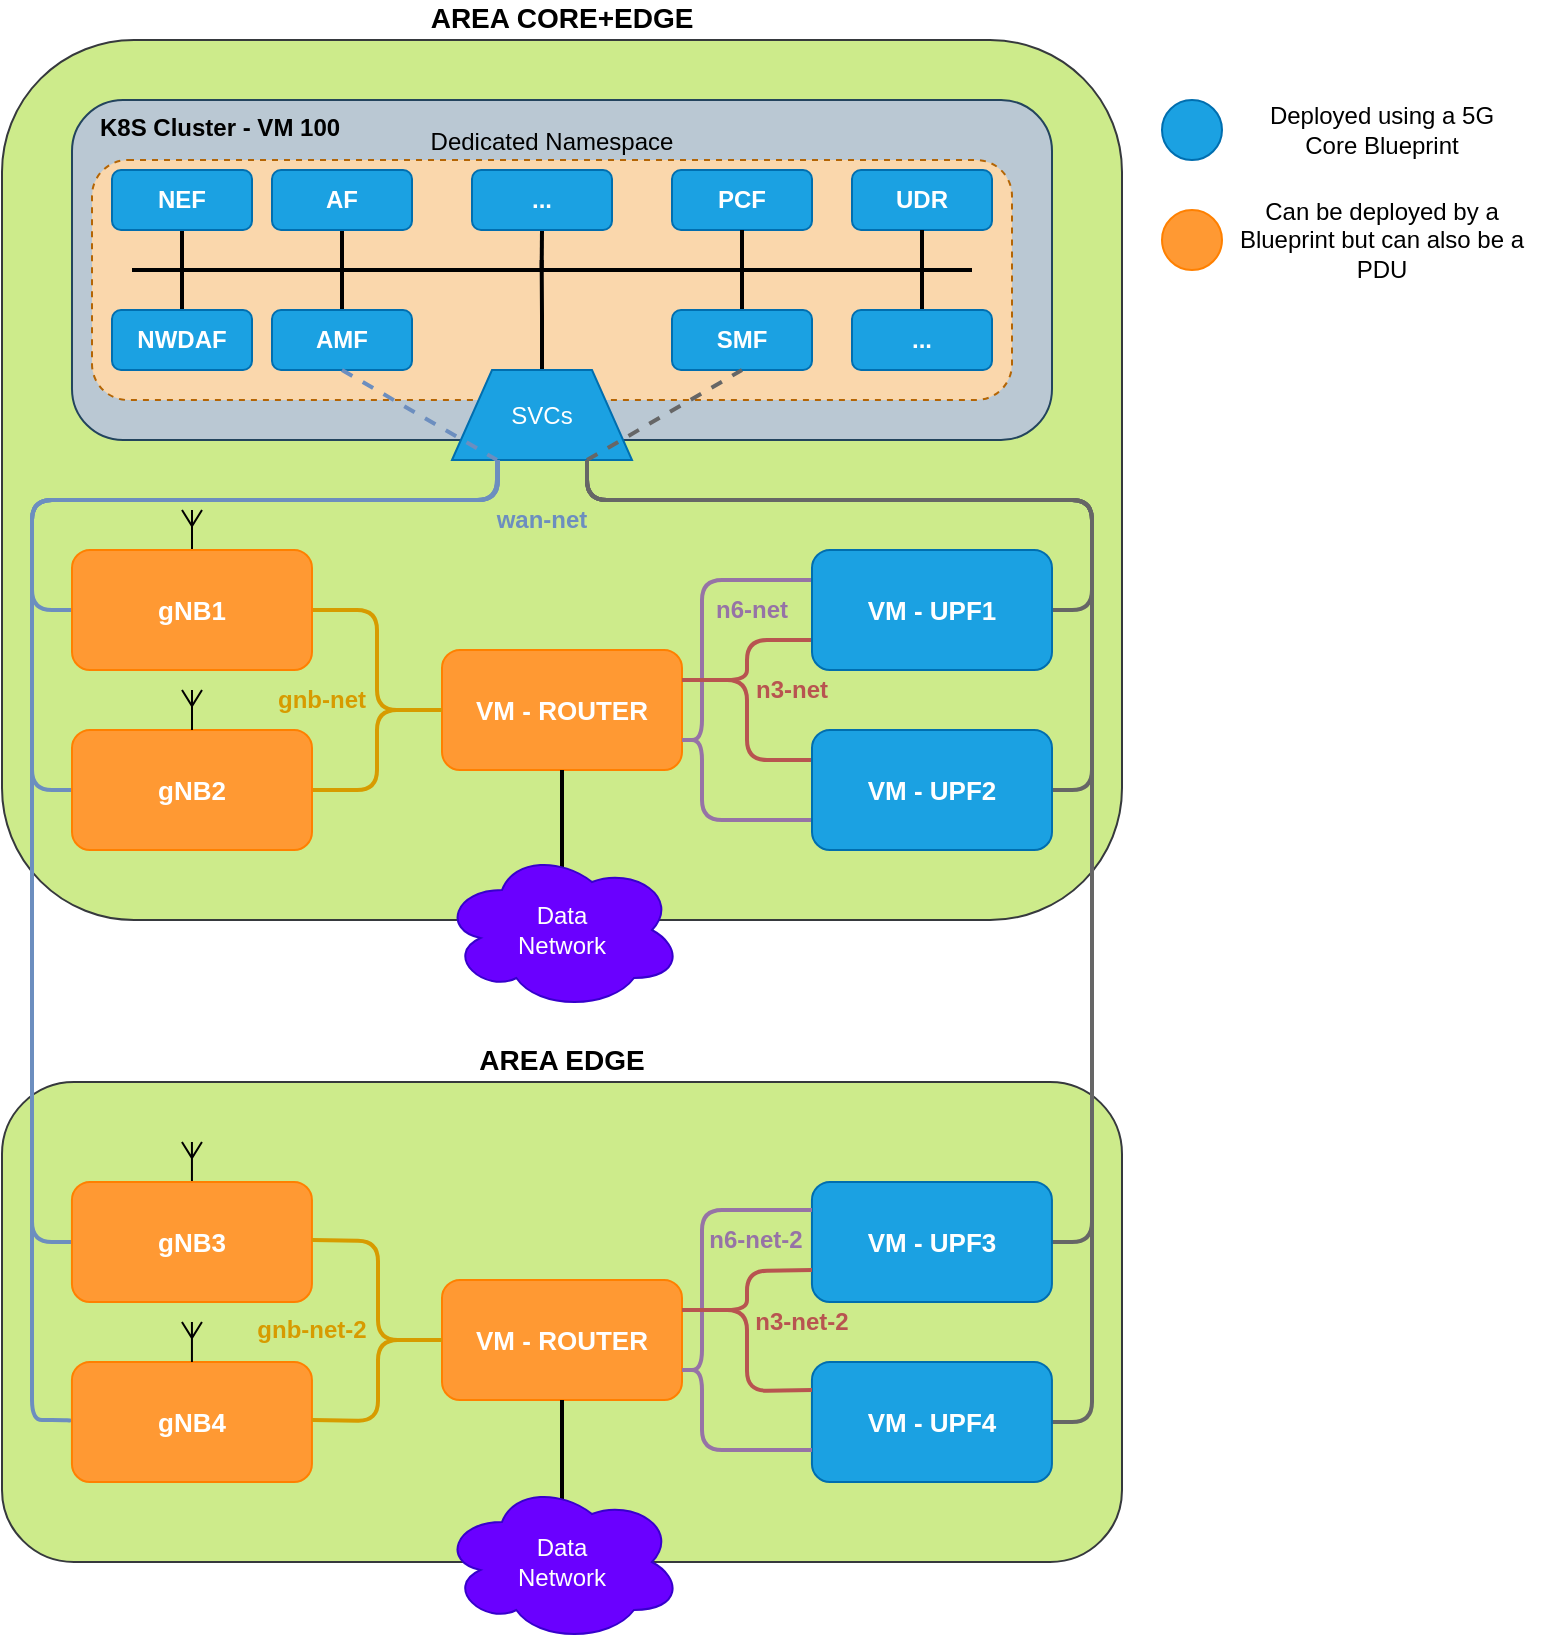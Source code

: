 <mxfile version="24.7.8">
  <diagram name="Pagina-1" id="DkjdMGbvdnh06ZyJEZMB">
    <mxGraphModel dx="1434" dy="836" grid="1" gridSize="10" guides="1" tooltips="1" connect="1" arrows="1" fold="1" page="1" pageScale="1" pageWidth="827" pageHeight="1169" math="0" shadow="0">
      <root>
        <mxCell id="0" />
        <mxCell id="1" parent="0" />
        <mxCell id="ShmfW8HLHr1TqPuR5eqe-1" value="&lt;b&gt;&lt;font style=&quot;font-size: 14px;&quot;&gt;AREA CORE+EDGE&lt;/font&gt;&lt;/b&gt;" style="rounded=1;whiteSpace=wrap;html=1;labelPosition=center;verticalLabelPosition=top;align=center;verticalAlign=bottom;fillColor=#cdeb8b;strokeColor=#36393d;" vertex="1" parent="1">
          <mxGeometry x="30" y="80" width="560" height="440" as="geometry" />
        </mxCell>
        <mxCell id="ShmfW8HLHr1TqPuR5eqe-2" value="&lt;b&gt;K8S Cluster - VM 100&lt;/b&gt;" style="rounded=1;whiteSpace=wrap;html=1;align=left;verticalAlign=top;spacingLeft=12;fillColor=#bac8d3;strokeColor=#23445d;" vertex="1" parent="1">
          <mxGeometry x="65" y="110" width="490" height="170" as="geometry" />
        </mxCell>
        <mxCell id="ShmfW8HLHr1TqPuR5eqe-3" value="Dedicated Namespace" style="rounded=1;whiteSpace=wrap;html=1;fillColor=#fad7ac;dashed=1;fillStyle=auto;shadow=0;glass=0;strokeColor=#b46504;horizontal=1;verticalAlign=bottom;align=center;labelPosition=center;verticalLabelPosition=top;" vertex="1" parent="1">
          <mxGeometry x="75" y="140" width="460" height="120" as="geometry" />
        </mxCell>
        <mxCell id="ShmfW8HLHr1TqPuR5eqe-4" value="" style="edgeStyle=orthogonalEdgeStyle;rounded=0;orthogonalLoop=1;jettySize=auto;html=1;endArrow=none;endFill=0;strokeWidth=2;fontStyle=1" edge="1" parent="1" source="ShmfW8HLHr1TqPuR5eqe-5" target="ShmfW8HLHr1TqPuR5eqe-12">
          <mxGeometry relative="1" as="geometry" />
        </mxCell>
        <mxCell id="ShmfW8HLHr1TqPuR5eqe-5" value="NEF" style="rounded=1;whiteSpace=wrap;html=1;fontStyle=1;fillColor=#1ba1e2;fontColor=#ffffff;strokeColor=#006EAF;" vertex="1" parent="1">
          <mxGeometry x="85" y="145" width="70" height="30" as="geometry" />
        </mxCell>
        <mxCell id="ShmfW8HLHr1TqPuR5eqe-6" value="" style="edgeStyle=orthogonalEdgeStyle;rounded=0;orthogonalLoop=1;jettySize=auto;html=1;endArrow=none;endFill=0;strokeWidth=2;fontStyle=1" edge="1" parent="1" source="ShmfW8HLHr1TqPuR5eqe-7" target="ShmfW8HLHr1TqPuR5eqe-13">
          <mxGeometry relative="1" as="geometry" />
        </mxCell>
        <mxCell id="ShmfW8HLHr1TqPuR5eqe-7" value="AF" style="rounded=1;whiteSpace=wrap;html=1;fontStyle=1;fillColor=#1ba1e2;fontColor=#ffffff;strokeColor=#006EAF;" vertex="1" parent="1">
          <mxGeometry x="165" y="145" width="70" height="30" as="geometry" />
        </mxCell>
        <mxCell id="ShmfW8HLHr1TqPuR5eqe-8" style="edgeStyle=orthogonalEdgeStyle;rounded=0;orthogonalLoop=1;jettySize=auto;html=1;exitX=0.5;exitY=1;exitDx=0;exitDy=0;endArrow=none;endFill=0;strokeWidth=2;fontStyle=1" edge="1" parent="1" source="ShmfW8HLHr1TqPuR5eqe-9">
          <mxGeometry relative="1" as="geometry">
            <mxPoint x="299.828" y="195" as="targetPoint" />
          </mxGeometry>
        </mxCell>
        <mxCell id="ShmfW8HLHr1TqPuR5eqe-9" value="..." style="rounded=1;whiteSpace=wrap;html=1;fontStyle=1;fillColor=#1ba1e2;fontColor=#ffffff;strokeColor=#006EAF;" vertex="1" parent="1">
          <mxGeometry x="265" y="145" width="70" height="30" as="geometry" />
        </mxCell>
        <mxCell id="ShmfW8HLHr1TqPuR5eqe-10" value="PCF" style="rounded=1;whiteSpace=wrap;html=1;fontStyle=1;fillColor=#1ba1e2;fontColor=#ffffff;strokeColor=#006EAF;" vertex="1" parent="1">
          <mxGeometry x="365" y="145" width="70" height="30" as="geometry" />
        </mxCell>
        <mxCell id="ShmfW8HLHr1TqPuR5eqe-11" value="UDR" style="rounded=1;whiteSpace=wrap;html=1;fontStyle=1;fillColor=#1ba1e2;fontColor=#ffffff;strokeColor=#006EAF;" vertex="1" parent="1">
          <mxGeometry x="455" y="145" width="70" height="30" as="geometry" />
        </mxCell>
        <mxCell id="ShmfW8HLHr1TqPuR5eqe-12" value="NWDAF" style="rounded=1;whiteSpace=wrap;html=1;fontStyle=1;fillColor=#1ba1e2;fontColor=#ffffff;strokeColor=#006EAF;" vertex="1" parent="1">
          <mxGeometry x="85" y="215" width="70" height="30" as="geometry" />
        </mxCell>
        <mxCell id="ShmfW8HLHr1TqPuR5eqe-13" value="AMF" style="rounded=1;whiteSpace=wrap;html=1;fontStyle=1;fillColor=#1ba1e2;fontColor=#ffffff;strokeColor=#006EAF;" vertex="1" parent="1">
          <mxGeometry x="165" y="215" width="70" height="30" as="geometry" />
        </mxCell>
        <mxCell id="ShmfW8HLHr1TqPuR5eqe-14" value="" style="edgeStyle=orthogonalEdgeStyle;rounded=0;orthogonalLoop=1;jettySize=auto;html=1;endArrow=none;endFill=0;strokeWidth=2;fontStyle=1" edge="1" parent="1" source="ShmfW8HLHr1TqPuR5eqe-15" target="ShmfW8HLHr1TqPuR5eqe-10">
          <mxGeometry relative="1" as="geometry" />
        </mxCell>
        <mxCell id="ShmfW8HLHr1TqPuR5eqe-15" value="SMF" style="rounded=1;whiteSpace=wrap;html=1;fontStyle=1;fillColor=#1ba1e2;fontColor=#ffffff;strokeColor=#006EAF;" vertex="1" parent="1">
          <mxGeometry x="365" y="215" width="70" height="30" as="geometry" />
        </mxCell>
        <mxCell id="ShmfW8HLHr1TqPuR5eqe-16" value="" style="edgeStyle=orthogonalEdgeStyle;rounded=0;orthogonalLoop=1;jettySize=auto;html=1;endArrow=none;endFill=0;strokeWidth=2;fontStyle=1" edge="1" parent="1" source="ShmfW8HLHr1TqPuR5eqe-17" target="ShmfW8HLHr1TqPuR5eqe-11">
          <mxGeometry relative="1" as="geometry" />
        </mxCell>
        <mxCell id="ShmfW8HLHr1TqPuR5eqe-17" value="..." style="rounded=1;whiteSpace=wrap;html=1;fontStyle=1;fillColor=#1ba1e2;fontColor=#ffffff;strokeColor=#006EAF;" vertex="1" parent="1">
          <mxGeometry x="455" y="215" width="70" height="30" as="geometry" />
        </mxCell>
        <mxCell id="ShmfW8HLHr1TqPuR5eqe-18" value="" style="endArrow=none;html=1;rounded=0;strokeWidth=2;fontStyle=1" edge="1" parent="1">
          <mxGeometry width="50" height="50" relative="1" as="geometry">
            <mxPoint x="95" y="195" as="sourcePoint" />
            <mxPoint x="515" y="195" as="targetPoint" />
          </mxGeometry>
        </mxCell>
        <mxCell id="ShmfW8HLHr1TqPuR5eqe-19" style="edgeStyle=orthogonalEdgeStyle;rounded=0;orthogonalLoop=1;jettySize=auto;html=1;exitX=0.5;exitY=0;exitDx=0;exitDy=0;endArrow=none;endFill=0;strokeWidth=2;" edge="1" parent="1" source="ShmfW8HLHr1TqPuR5eqe-21">
          <mxGeometry relative="1" as="geometry">
            <mxPoint x="299.828" y="190" as="targetPoint" />
          </mxGeometry>
        </mxCell>
        <mxCell id="ShmfW8HLHr1TqPuR5eqe-21" value="SVCs" style="shape=trapezoid;perimeter=trapezoidPerimeter;whiteSpace=wrap;html=1;fixedSize=1;fillColor=#1ba1e2;fontColor=#ffffff;strokeColor=#006EAF;" vertex="1" parent="1">
          <mxGeometry x="255" y="245" width="90" height="45" as="geometry" />
        </mxCell>
        <mxCell id="ShmfW8HLHr1TqPuR5eqe-22" value="" style="ellipse;whiteSpace=wrap;html=1;aspect=fixed;fillColor=#1ba1e2;fontColor=#ffffff;strokeColor=#006EAF;" vertex="1" parent="1">
          <mxGeometry x="610" y="110" width="30" height="30" as="geometry" />
        </mxCell>
        <mxCell id="ShmfW8HLHr1TqPuR5eqe-23" value="Deployed using a 5G Core Blueprint" style="text;html=1;align=center;verticalAlign=middle;whiteSpace=wrap;rounded=0;" vertex="1" parent="1">
          <mxGeometry x="650" y="112.5" width="140" height="25" as="geometry" />
        </mxCell>
        <mxCell id="ShmfW8HLHr1TqPuR5eqe-30" value="&lt;b&gt;&lt;font style=&quot;font-size: 14px;&quot;&gt;AREA EDGE&lt;/font&gt;&lt;/b&gt;" style="rounded=1;whiteSpace=wrap;html=1;labelPosition=center;verticalLabelPosition=top;align=center;verticalAlign=bottom;fillColor=#cdeb8b;strokeColor=#36393d;" vertex="1" parent="1">
          <mxGeometry x="30" y="601" width="560" height="240" as="geometry" />
        </mxCell>
        <mxCell id="ShmfW8HLHr1TqPuR5eqe-31" value="" style="verticalLabelPosition=bottom;shadow=0;dashed=0;align=center;html=1;verticalAlign=top;shape=mxgraph.electrical.radio.aerial_-_antenna_1;" vertex="1" parent="1">
          <mxGeometry x="120" y="315" width="10" height="20" as="geometry" />
        </mxCell>
        <mxCell id="ShmfW8HLHr1TqPuR5eqe-32" value="&lt;b style=&quot;font-size: 13px;&quot;&gt;&lt;font style=&quot;font-size: 13px;&quot;&gt;VM - ROUTER&lt;/font&gt;&lt;/b&gt;" style="rounded=1;whiteSpace=wrap;html=1;fillColor=#FF9933;fontColor=#ffffff;strokeColor=#FF8000;" vertex="1" parent="1">
          <mxGeometry x="250" y="385" width="120" height="60" as="geometry" />
        </mxCell>
        <mxCell id="ShmfW8HLHr1TqPuR5eqe-40" style="edgeStyle=orthogonalEdgeStyle;rounded=1;orthogonalLoop=1;jettySize=auto;html=1;exitX=0;exitY=0.25;exitDx=0;exitDy=0;entryX=1;entryY=0.75;entryDx=0;entryDy=0;endArrow=none;endFill=0;strokeWidth=2;fillColor=#e1d5e7;strokeColor=#9673a6;curved=0;" edge="1" parent="1" source="ShmfW8HLHr1TqPuR5eqe-33" target="ShmfW8HLHr1TqPuR5eqe-32">
          <mxGeometry relative="1" as="geometry">
            <Array as="points">
              <mxPoint x="380" y="350" />
              <mxPoint x="380" y="430" />
            </Array>
          </mxGeometry>
        </mxCell>
        <mxCell id="ShmfW8HLHr1TqPuR5eqe-43" style="edgeStyle=orthogonalEdgeStyle;rounded=1;orthogonalLoop=1;jettySize=auto;html=1;exitX=0;exitY=0.75;exitDx=0;exitDy=0;entryX=1;entryY=0.25;entryDx=0;entryDy=0;endArrow=none;endFill=0;strokeWidth=2;fillColor=#f8cecc;strokeColor=#b85450;curved=0;" edge="1" parent="1" source="ShmfW8HLHr1TqPuR5eqe-33" target="ShmfW8HLHr1TqPuR5eqe-32">
          <mxGeometry relative="1" as="geometry" />
        </mxCell>
        <mxCell id="ShmfW8HLHr1TqPuR5eqe-50" style="edgeStyle=orthogonalEdgeStyle;rounded=1;orthogonalLoop=1;jettySize=auto;html=1;exitX=1;exitY=0.5;exitDx=0;exitDy=0;entryX=0.75;entryY=1;entryDx=0;entryDy=0;fillColor=#f5f5f5;strokeColor=#666666;strokeWidth=2;endArrow=none;endFill=0;curved=0;" edge="1" parent="1" source="ShmfW8HLHr1TqPuR5eqe-33" target="ShmfW8HLHr1TqPuR5eqe-21">
          <mxGeometry relative="1" as="geometry">
            <Array as="points">
              <mxPoint x="575" y="365" />
              <mxPoint x="575" y="310" />
              <mxPoint x="323" y="310" />
            </Array>
          </mxGeometry>
        </mxCell>
        <mxCell id="ShmfW8HLHr1TqPuR5eqe-33" value="&lt;b style=&quot;font-size: 13px;&quot;&gt;&lt;font style=&quot;font-size: 13px;&quot;&gt;VM - UPF1&lt;/font&gt;&lt;/b&gt;" style="rounded=1;whiteSpace=wrap;html=1;fillColor=#1ba1e2;fontColor=#ffffff;strokeColor=#006EAF;" vertex="1" parent="1">
          <mxGeometry x="435" y="335" width="120" height="60" as="geometry" />
        </mxCell>
        <mxCell id="ShmfW8HLHr1TqPuR5eqe-41" style="edgeStyle=orthogonalEdgeStyle;rounded=1;orthogonalLoop=1;jettySize=auto;html=1;exitX=0;exitY=0.75;exitDx=0;exitDy=0;entryX=1;entryY=0.75;entryDx=0;entryDy=0;endArrow=none;endFill=0;strokeWidth=2;fillColor=#e1d5e7;strokeColor=#9673a6;curved=0;" edge="1" parent="1" source="ShmfW8HLHr1TqPuR5eqe-34" target="ShmfW8HLHr1TqPuR5eqe-32">
          <mxGeometry relative="1" as="geometry">
            <Array as="points">
              <mxPoint x="380" y="470" />
              <mxPoint x="380" y="430" />
            </Array>
          </mxGeometry>
        </mxCell>
        <mxCell id="ShmfW8HLHr1TqPuR5eqe-42" style="edgeStyle=orthogonalEdgeStyle;rounded=1;orthogonalLoop=1;jettySize=auto;html=1;exitX=0;exitY=0.25;exitDx=0;exitDy=0;entryX=1;entryY=0.25;entryDx=0;entryDy=0;endArrow=none;endFill=0;strokeWidth=2;fillColor=#f8cecc;strokeColor=#b85450;curved=0;" edge="1" parent="1" source="ShmfW8HLHr1TqPuR5eqe-34" target="ShmfW8HLHr1TqPuR5eqe-32">
          <mxGeometry relative="1" as="geometry" />
        </mxCell>
        <mxCell id="ShmfW8HLHr1TqPuR5eqe-51" style="edgeStyle=orthogonalEdgeStyle;rounded=1;orthogonalLoop=1;jettySize=auto;html=1;exitX=1;exitY=0.5;exitDx=0;exitDy=0;entryX=0.75;entryY=1;entryDx=0;entryDy=0;fillColor=#f5f5f5;strokeColor=#666666;strokeWidth=2;endArrow=none;endFill=0;curved=0;" edge="1" parent="1" source="ShmfW8HLHr1TqPuR5eqe-34" target="ShmfW8HLHr1TqPuR5eqe-21">
          <mxGeometry relative="1" as="geometry">
            <Array as="points">
              <mxPoint x="575" y="455" />
              <mxPoint x="575" y="310" />
              <mxPoint x="323" y="310" />
            </Array>
          </mxGeometry>
        </mxCell>
        <mxCell id="ShmfW8HLHr1TqPuR5eqe-34" value="&lt;b style=&quot;font-size: 13px;&quot;&gt;&lt;font style=&quot;font-size: 13px;&quot;&gt;VM - UPF2&lt;/font&gt;&lt;/b&gt;" style="rounded=1;whiteSpace=wrap;html=1;fillColor=#1ba1e2;fontColor=#ffffff;strokeColor=#006EAF;" vertex="1" parent="1">
          <mxGeometry x="435" y="425" width="120" height="60" as="geometry" />
        </mxCell>
        <mxCell id="ShmfW8HLHr1TqPuR5eqe-38" style="edgeStyle=orthogonalEdgeStyle;rounded=1;orthogonalLoop=1;jettySize=auto;html=1;exitX=1;exitY=0.5;exitDx=0;exitDy=0;entryX=0;entryY=0.5;entryDx=0;entryDy=0;endArrow=none;endFill=0;jumpSize=6;strokeWidth=2;fillColor=#ffe6cc;strokeColor=#d79b00;curved=0;" edge="1" parent="1" source="ShmfW8HLHr1TqPuR5eqe-35" target="ShmfW8HLHr1TqPuR5eqe-32">
          <mxGeometry relative="1" as="geometry" />
        </mxCell>
        <mxCell id="ShmfW8HLHr1TqPuR5eqe-48" style="edgeStyle=orthogonalEdgeStyle;rounded=1;orthogonalLoop=1;jettySize=auto;html=1;exitX=0;exitY=0.5;exitDx=0;exitDy=0;entryX=0.25;entryY=1;entryDx=0;entryDy=0;endArrow=none;endFill=0;strokeWidth=2;fillColor=#dae8fc;strokeColor=#6c8ebf;curved=0;" edge="1" parent="1" source="ShmfW8HLHr1TqPuR5eqe-35" target="ShmfW8HLHr1TqPuR5eqe-21">
          <mxGeometry relative="1" as="geometry">
            <Array as="points">
              <mxPoint x="45" y="365" />
              <mxPoint x="45" y="310" />
              <mxPoint x="278" y="310" />
              <mxPoint x="278" y="290" />
            </Array>
          </mxGeometry>
        </mxCell>
        <mxCell id="ShmfW8HLHr1TqPuR5eqe-35" value="&lt;b style=&quot;font-size: 13px;&quot;&gt;&lt;font style=&quot;font-size: 13px;&quot;&gt;gNB1&lt;/font&gt;&lt;/b&gt;" style="rounded=1;whiteSpace=wrap;html=1;fillColor=#FF9933;fontColor=#ffffff;strokeColor=#FF8000;gradientColor=none;glass=0;shadow=0;fillStyle=auto;gradientDirection=west;" vertex="1" parent="1">
          <mxGeometry x="65" y="335" width="120" height="60" as="geometry" />
        </mxCell>
        <mxCell id="ShmfW8HLHr1TqPuR5eqe-39" style="edgeStyle=orthogonalEdgeStyle;rounded=1;orthogonalLoop=1;jettySize=auto;html=1;exitX=1;exitY=0.5;exitDx=0;exitDy=0;entryX=0;entryY=0.5;entryDx=0;entryDy=0;endArrow=none;endFill=0;strokeWidth=2;fillColor=#ffe6cc;strokeColor=#d79b00;curved=0;" edge="1" parent="1" source="ShmfW8HLHr1TqPuR5eqe-36" target="ShmfW8HLHr1TqPuR5eqe-32">
          <mxGeometry relative="1" as="geometry" />
        </mxCell>
        <mxCell id="ShmfW8HLHr1TqPuR5eqe-49" style="edgeStyle=orthogonalEdgeStyle;rounded=1;orthogonalLoop=1;jettySize=auto;html=1;exitX=0;exitY=0.5;exitDx=0;exitDy=0;entryX=0.25;entryY=1;entryDx=0;entryDy=0;endArrow=none;endFill=0;strokeWidth=2;fillColor=#dae8fc;strokeColor=#6c8ebf;curved=0;" edge="1" parent="1" target="ShmfW8HLHr1TqPuR5eqe-21">
          <mxGeometry relative="1" as="geometry">
            <mxPoint x="65" y="455" as="sourcePoint" />
            <mxPoint x="300" y="290" as="targetPoint" />
            <Array as="points">
              <mxPoint x="45" y="455" />
              <mxPoint x="45" y="310" />
              <mxPoint x="278" y="310" />
              <mxPoint x="278" y="290" />
            </Array>
          </mxGeometry>
        </mxCell>
        <mxCell id="ShmfW8HLHr1TqPuR5eqe-36" value="&lt;b style=&quot;font-size: 13px;&quot;&gt;&lt;font style=&quot;font-size: 13px;&quot;&gt;gNB2&lt;/font&gt;&lt;/b&gt;" style="rounded=1;whiteSpace=wrap;html=1;fillColor=#FF9933;fontColor=#ffffff;strokeColor=#FF8000;gradientColor=none;glass=0;shadow=0;fillStyle=auto;gradientDirection=west;" vertex="1" parent="1">
          <mxGeometry x="65" y="425" width="120" height="60" as="geometry" />
        </mxCell>
        <mxCell id="ShmfW8HLHr1TqPuR5eqe-37" value="" style="verticalLabelPosition=bottom;shadow=0;dashed=0;align=center;html=1;verticalAlign=top;shape=mxgraph.electrical.radio.aerial_-_antenna_1;" vertex="1" parent="1">
          <mxGeometry x="120" y="405" width="10" height="20" as="geometry" />
        </mxCell>
        <mxCell id="ShmfW8HLHr1TqPuR5eqe-45" style="edgeStyle=orthogonalEdgeStyle;rounded=0;orthogonalLoop=1;jettySize=auto;html=1;exitX=0.5;exitY=1;exitDx=0;exitDy=0;entryX=0.5;entryY=0.188;entryDx=0;entryDy=0;entryPerimeter=0;strokeWidth=2;endArrow=none;endFill=0;" edge="1" parent="1" source="ShmfW8HLHr1TqPuR5eqe-32" target="ShmfW8HLHr1TqPuR5eqe-44">
          <mxGeometry relative="1" as="geometry" />
        </mxCell>
        <mxCell id="ShmfW8HLHr1TqPuR5eqe-44" value="Data&lt;div&gt;Network&lt;/div&gt;" style="ellipse;shape=cloud;whiteSpace=wrap;html=1;fillColor=#6a00ff;fontColor=#ffffff;strokeColor=#3700CC;" vertex="1" parent="1">
          <mxGeometry x="250" y="485" width="120" height="80" as="geometry" />
        </mxCell>
        <mxCell id="ShmfW8HLHr1TqPuR5eqe-53" value="" style="endArrow=none;dashed=1;html=1;rounded=0;entryX=0.25;entryY=1;entryDx=0;entryDy=0;exitX=0.5;exitY=1;exitDx=0;exitDy=0;strokeWidth=2;fillColor=#dae8fc;strokeColor=#6c8ebf;" edge="1" parent="1" source="ShmfW8HLHr1TqPuR5eqe-13" target="ShmfW8HLHr1TqPuR5eqe-21">
          <mxGeometry width="50" height="50" relative="1" as="geometry">
            <mxPoint x="240" y="290" as="sourcePoint" />
            <mxPoint x="290" y="240" as="targetPoint" />
          </mxGeometry>
        </mxCell>
        <mxCell id="ShmfW8HLHr1TqPuR5eqe-54" value="" style="endArrow=none;dashed=1;html=1;rounded=0;entryX=0.5;entryY=1;entryDx=0;entryDy=0;exitX=0.75;exitY=1;exitDx=0;exitDy=0;strokeWidth=2;fillColor=#f5f5f5;strokeColor=#666666;" edge="1" parent="1" source="ShmfW8HLHr1TqPuR5eqe-21" target="ShmfW8HLHr1TqPuR5eqe-15">
          <mxGeometry width="50" height="50" relative="1" as="geometry">
            <mxPoint x="240" y="290" as="sourcePoint" />
            <mxPoint x="290" y="240" as="targetPoint" />
          </mxGeometry>
        </mxCell>
        <mxCell id="ShmfW8HLHr1TqPuR5eqe-55" value="" style="verticalLabelPosition=bottom;shadow=0;dashed=0;align=center;html=1;verticalAlign=top;shape=mxgraph.electrical.radio.aerial_-_antenna_1;" vertex="1" parent="1">
          <mxGeometry x="119.97" y="631" width="10" height="20" as="geometry" />
        </mxCell>
        <mxCell id="ShmfW8HLHr1TqPuR5eqe-59" style="edgeStyle=orthogonalEdgeStyle;rounded=1;orthogonalLoop=1;jettySize=auto;html=1;exitX=1;exitY=0.5;exitDx=0;exitDy=0;fillColor=#f5f5f5;strokeColor=#666666;strokeWidth=2;endArrow=none;endFill=0;entryX=0.75;entryY=1;entryDx=0;entryDy=0;curved=0;" edge="1" parent="1" source="ShmfW8HLHr1TqPuR5eqe-60" target="ShmfW8HLHr1TqPuR5eqe-21">
          <mxGeometry relative="1" as="geometry">
            <mxPoint x="575" y="440" as="targetPoint" />
            <Array as="points">
              <mxPoint x="575" y="681" />
              <mxPoint x="575" y="310" />
              <mxPoint x="323" y="310" />
            </Array>
          </mxGeometry>
        </mxCell>
        <mxCell id="ShmfW8HLHr1TqPuR5eqe-60" value="&lt;b style=&quot;font-size: 13px;&quot;&gt;&lt;font style=&quot;font-size: 13px;&quot;&gt;VM - UPF3&lt;/font&gt;&lt;/b&gt;" style="rounded=1;whiteSpace=wrap;html=1;fillColor=#1ba1e2;fontColor=#ffffff;strokeColor=#006EAF;" vertex="1" parent="1">
          <mxGeometry x="434.97" y="651" width="120" height="60" as="geometry" />
        </mxCell>
        <mxCell id="ShmfW8HLHr1TqPuR5eqe-63" style="edgeStyle=orthogonalEdgeStyle;rounded=1;orthogonalLoop=1;jettySize=auto;html=1;exitX=1;exitY=0.5;exitDx=0;exitDy=0;fillColor=#f5f5f5;strokeColor=#666666;strokeWidth=2;endArrow=none;endFill=0;entryX=0.75;entryY=1;entryDx=0;entryDy=0;curved=0;" edge="1" parent="1" source="ShmfW8HLHr1TqPuR5eqe-64" target="ShmfW8HLHr1TqPuR5eqe-21">
          <mxGeometry relative="1" as="geometry">
            <mxPoint x="575" y="450" as="targetPoint" />
            <Array as="points">
              <mxPoint x="575" y="771" />
              <mxPoint x="575" y="310" />
              <mxPoint x="323" y="310" />
            </Array>
          </mxGeometry>
        </mxCell>
        <mxCell id="ShmfW8HLHr1TqPuR5eqe-64" value="&lt;b style=&quot;font-size: 13px;&quot;&gt;&lt;font style=&quot;font-size: 13px;&quot;&gt;VM - UPF4&lt;/font&gt;&lt;/b&gt;" style="rounded=1;whiteSpace=wrap;html=1;fillColor=#1ba1e2;fontColor=#ffffff;strokeColor=#006EAF;" vertex="1" parent="1">
          <mxGeometry x="434.97" y="741" width="120" height="60" as="geometry" />
        </mxCell>
        <mxCell id="ShmfW8HLHr1TqPuR5eqe-66" style="edgeStyle=orthogonalEdgeStyle;rounded=1;orthogonalLoop=1;jettySize=auto;html=1;exitX=0;exitY=0.5;exitDx=0;exitDy=0;endArrow=none;endFill=0;strokeWidth=2;fillColor=#dae8fc;strokeColor=#6c8ebf;entryX=0.25;entryY=1;entryDx=0;entryDy=0;curved=0;" edge="1" parent="1" source="ShmfW8HLHr1TqPuR5eqe-67" target="ShmfW8HLHr1TqPuR5eqe-21">
          <mxGeometry relative="1" as="geometry">
            <mxPoint x="45" y="450" as="targetPoint" />
            <Array as="points">
              <mxPoint x="45" y="681" />
              <mxPoint x="45" y="310" />
              <mxPoint x="277" y="310" />
            </Array>
          </mxGeometry>
        </mxCell>
        <mxCell id="ShmfW8HLHr1TqPuR5eqe-67" value="&lt;b style=&quot;font-size: 13px;&quot;&gt;&lt;font style=&quot;font-size: 13px;&quot;&gt;gNB3&lt;/font&gt;&lt;/b&gt;" style="rounded=1;whiteSpace=wrap;html=1;fillColor=#FF9933;fontColor=#ffffff;strokeColor=#FF8000;gradientColor=none;glass=0;shadow=0;fillStyle=auto;gradientDirection=west;" vertex="1" parent="1">
          <mxGeometry x="64.97" y="651" width="120" height="60" as="geometry" />
        </mxCell>
        <mxCell id="ShmfW8HLHr1TqPuR5eqe-69" style="edgeStyle=orthogonalEdgeStyle;rounded=1;orthogonalLoop=1;jettySize=auto;html=1;exitX=0;exitY=0.5;exitDx=0;exitDy=0;endArrow=none;endFill=0;strokeWidth=2;fillColor=#dae8fc;strokeColor=#6c8ebf;entryX=0.25;entryY=1;entryDx=0;entryDy=0;curved=0;" edge="1" parent="1" source="ShmfW8HLHr1TqPuR5eqe-70" target="ShmfW8HLHr1TqPuR5eqe-21">
          <mxGeometry relative="1" as="geometry">
            <mxPoint x="64.97" y="880" as="sourcePoint" />
            <mxPoint x="45" y="440" as="targetPoint" />
            <Array as="points">
              <mxPoint x="45" y="770" />
              <mxPoint x="45" y="310" />
              <mxPoint x="277" y="310" />
            </Array>
          </mxGeometry>
        </mxCell>
        <mxCell id="ShmfW8HLHr1TqPuR5eqe-70" value="&lt;b style=&quot;font-size: 13px;&quot;&gt;&lt;font style=&quot;font-size: 13px;&quot;&gt;gNB4&lt;/font&gt;&lt;/b&gt;" style="rounded=1;whiteSpace=wrap;html=1;fillColor=#FF9933;fontColor=#ffffff;strokeColor=#FF8000;gradientColor=none;glass=0;shadow=0;fillStyle=auto;gradientDirection=west;" vertex="1" parent="1">
          <mxGeometry x="64.97" y="741" width="120" height="60" as="geometry" />
        </mxCell>
        <mxCell id="ShmfW8HLHr1TqPuR5eqe-71" value="" style="verticalLabelPosition=bottom;shadow=0;dashed=0;align=center;html=1;verticalAlign=top;shape=mxgraph.electrical.radio.aerial_-_antenna_1;" vertex="1" parent="1">
          <mxGeometry x="119.97" y="721" width="10" height="20" as="geometry" />
        </mxCell>
        <mxCell id="ShmfW8HLHr1TqPuR5eqe-74" value="" style="ellipse;whiteSpace=wrap;html=1;aspect=fixed;fillColor=#ff9933;fontColor=#ffffff;strokeColor=#ff8000;" vertex="1" parent="1">
          <mxGeometry x="610" y="165" width="30" height="30" as="geometry" />
        </mxCell>
        <mxCell id="ShmfW8HLHr1TqPuR5eqe-75" value="Can be deployed by a Blueprint but can also be a PDU" style="text;html=1;align=center;verticalAlign=middle;whiteSpace=wrap;rounded=0;" vertex="1" parent="1">
          <mxGeometry x="640" y="157.5" width="160" height="45" as="geometry" />
        </mxCell>
        <mxCell id="ShmfW8HLHr1TqPuR5eqe-76" value="gnb-net" style="text;html=1;align=center;verticalAlign=middle;whiteSpace=wrap;rounded=0;fontColor=#d79b00;fontStyle=1" vertex="1" parent="1">
          <mxGeometry x="160" y="395" width="60" height="30" as="geometry" />
        </mxCell>
        <mxCell id="ShmfW8HLHr1TqPuR5eqe-77" value="n3-net" style="text;html=1;align=center;verticalAlign=middle;whiteSpace=wrap;rounded=0;fontColor=#b85450;fontStyle=1" vertex="1" parent="1">
          <mxGeometry x="395" y="390" width="60" height="30" as="geometry" />
        </mxCell>
        <mxCell id="ShmfW8HLHr1TqPuR5eqe-78" value="n6-net" style="text;html=1;align=center;verticalAlign=middle;whiteSpace=wrap;rounded=0;fontColor=#9673a6;fontStyle=1" vertex="1" parent="1">
          <mxGeometry x="375" y="350" width="60" height="30" as="geometry" />
        </mxCell>
        <mxCell id="ShmfW8HLHr1TqPuR5eqe-79" value="wan-net" style="text;html=1;align=center;verticalAlign=middle;whiteSpace=wrap;rounded=0;fontColor=#6c8ebf;fontStyle=1" vertex="1" parent="1">
          <mxGeometry x="270" y="305" width="60" height="30" as="geometry" />
        </mxCell>
        <mxCell id="ShmfW8HLHr1TqPuR5eqe-84" value="&lt;b style=&quot;font-size: 13px;&quot;&gt;&lt;font style=&quot;font-size: 13px;&quot;&gt;VM - ROUTER&lt;/font&gt;&lt;/b&gt;" style="rounded=1;whiteSpace=wrap;html=1;fillColor=#FF9933;fontColor=#ffffff;strokeColor=#FF8000;" vertex="1" parent="1">
          <mxGeometry x="250" y="700" width="120" height="60" as="geometry" />
        </mxCell>
        <mxCell id="ShmfW8HLHr1TqPuR5eqe-85" style="edgeStyle=orthogonalEdgeStyle;rounded=1;orthogonalLoop=1;jettySize=auto;html=1;exitX=0;exitY=0.25;exitDx=0;exitDy=0;entryX=1;entryY=0.75;entryDx=0;entryDy=0;endArrow=none;endFill=0;strokeWidth=2;fillColor=#e1d5e7;strokeColor=#9673a6;curved=0;" edge="1" parent="1" target="ShmfW8HLHr1TqPuR5eqe-84">
          <mxGeometry relative="1" as="geometry">
            <mxPoint x="435" y="665" as="sourcePoint" />
            <Array as="points">
              <mxPoint x="380" y="665" />
              <mxPoint x="380" y="745" />
            </Array>
          </mxGeometry>
        </mxCell>
        <mxCell id="ShmfW8HLHr1TqPuR5eqe-86" style="edgeStyle=orthogonalEdgeStyle;rounded=1;orthogonalLoop=1;jettySize=auto;html=1;exitX=0;exitY=0.75;exitDx=0;exitDy=0;entryX=1;entryY=0.25;entryDx=0;entryDy=0;endArrow=none;endFill=0;strokeWidth=2;fillColor=#f8cecc;strokeColor=#b85450;curved=0;" edge="1" parent="1" target="ShmfW8HLHr1TqPuR5eqe-84">
          <mxGeometry relative="1" as="geometry">
            <mxPoint x="435" y="695" as="sourcePoint" />
          </mxGeometry>
        </mxCell>
        <mxCell id="ShmfW8HLHr1TqPuR5eqe-87" style="edgeStyle=orthogonalEdgeStyle;rounded=1;orthogonalLoop=1;jettySize=auto;html=1;exitX=0;exitY=0.75;exitDx=0;exitDy=0;entryX=1;entryY=0.75;entryDx=0;entryDy=0;endArrow=none;endFill=0;strokeWidth=2;fillColor=#e1d5e7;strokeColor=#9673a6;curved=0;" edge="1" parent="1" target="ShmfW8HLHr1TqPuR5eqe-84">
          <mxGeometry relative="1" as="geometry">
            <mxPoint x="435" y="785" as="sourcePoint" />
            <Array as="points">
              <mxPoint x="380" y="785" />
              <mxPoint x="380" y="745" />
            </Array>
          </mxGeometry>
        </mxCell>
        <mxCell id="ShmfW8HLHr1TqPuR5eqe-88" style="edgeStyle=orthogonalEdgeStyle;rounded=1;orthogonalLoop=1;jettySize=auto;html=1;exitX=0;exitY=0.25;exitDx=0;exitDy=0;entryX=1;entryY=0.25;entryDx=0;entryDy=0;endArrow=none;endFill=0;strokeWidth=2;fillColor=#f8cecc;strokeColor=#b85450;curved=0;" edge="1" parent="1" target="ShmfW8HLHr1TqPuR5eqe-84">
          <mxGeometry relative="1" as="geometry">
            <mxPoint x="435" y="755" as="sourcePoint" />
          </mxGeometry>
        </mxCell>
        <mxCell id="ShmfW8HLHr1TqPuR5eqe-89" style="edgeStyle=orthogonalEdgeStyle;rounded=1;orthogonalLoop=1;jettySize=auto;html=1;exitX=1;exitY=0.5;exitDx=0;exitDy=0;entryX=0;entryY=0.5;entryDx=0;entryDy=0;endArrow=none;endFill=0;jumpSize=6;strokeWidth=2;fillColor=#ffe6cc;strokeColor=#d79b00;curved=0;" edge="1" parent="1" target="ShmfW8HLHr1TqPuR5eqe-84">
          <mxGeometry relative="1" as="geometry">
            <mxPoint x="185" y="680" as="sourcePoint" />
          </mxGeometry>
        </mxCell>
        <mxCell id="ShmfW8HLHr1TqPuR5eqe-90" style="edgeStyle=orthogonalEdgeStyle;rounded=1;orthogonalLoop=1;jettySize=auto;html=1;exitX=1;exitY=0.5;exitDx=0;exitDy=0;entryX=0;entryY=0.5;entryDx=0;entryDy=0;endArrow=none;endFill=0;strokeWidth=2;fillColor=#ffe6cc;strokeColor=#d79b00;curved=0;" edge="1" parent="1" target="ShmfW8HLHr1TqPuR5eqe-84">
          <mxGeometry relative="1" as="geometry">
            <mxPoint x="185" y="770" as="sourcePoint" />
          </mxGeometry>
        </mxCell>
        <mxCell id="ShmfW8HLHr1TqPuR5eqe-91" style="edgeStyle=orthogonalEdgeStyle;rounded=0;orthogonalLoop=1;jettySize=auto;html=1;exitX=0.5;exitY=1;exitDx=0;exitDy=0;entryX=0.5;entryY=0.188;entryDx=0;entryDy=0;entryPerimeter=0;strokeWidth=2;endArrow=none;endFill=0;" edge="1" parent="1" source="ShmfW8HLHr1TqPuR5eqe-84">
          <mxGeometry relative="1" as="geometry">
            <mxPoint x="310" y="815" as="targetPoint" />
          </mxGeometry>
        </mxCell>
        <mxCell id="ShmfW8HLHr1TqPuR5eqe-92" value="gnb-net-2" style="text;html=1;align=center;verticalAlign=middle;whiteSpace=wrap;rounded=0;fontColor=#d79b00;fontStyle=1" vertex="1" parent="1">
          <mxGeometry x="155" y="710" width="60" height="30" as="geometry" />
        </mxCell>
        <mxCell id="ShmfW8HLHr1TqPuR5eqe-93" value="n3-net-2" style="text;html=1;align=center;verticalAlign=middle;whiteSpace=wrap;rounded=0;fontColor=#b85450;fontStyle=1" vertex="1" parent="1">
          <mxGeometry x="400" y="706" width="60" height="30" as="geometry" />
        </mxCell>
        <mxCell id="ShmfW8HLHr1TqPuR5eqe-94" value="n6-net-2" style="text;html=1;align=center;verticalAlign=middle;whiteSpace=wrap;rounded=0;fontColor=#9673a6;fontStyle=1" vertex="1" parent="1">
          <mxGeometry x="377" y="665" width="60" height="30" as="geometry" />
        </mxCell>
        <mxCell id="ShmfW8HLHr1TqPuR5eqe-73" value="Data&lt;div&gt;Network&lt;/div&gt;" style="ellipse;shape=cloud;whiteSpace=wrap;html=1;fillColor=#6a00ff;fontColor=#ffffff;strokeColor=#3700CC;" vertex="1" parent="1">
          <mxGeometry x="249.97" y="801" width="120" height="80" as="geometry" />
        </mxCell>
      </root>
    </mxGraphModel>
  </diagram>
</mxfile>

